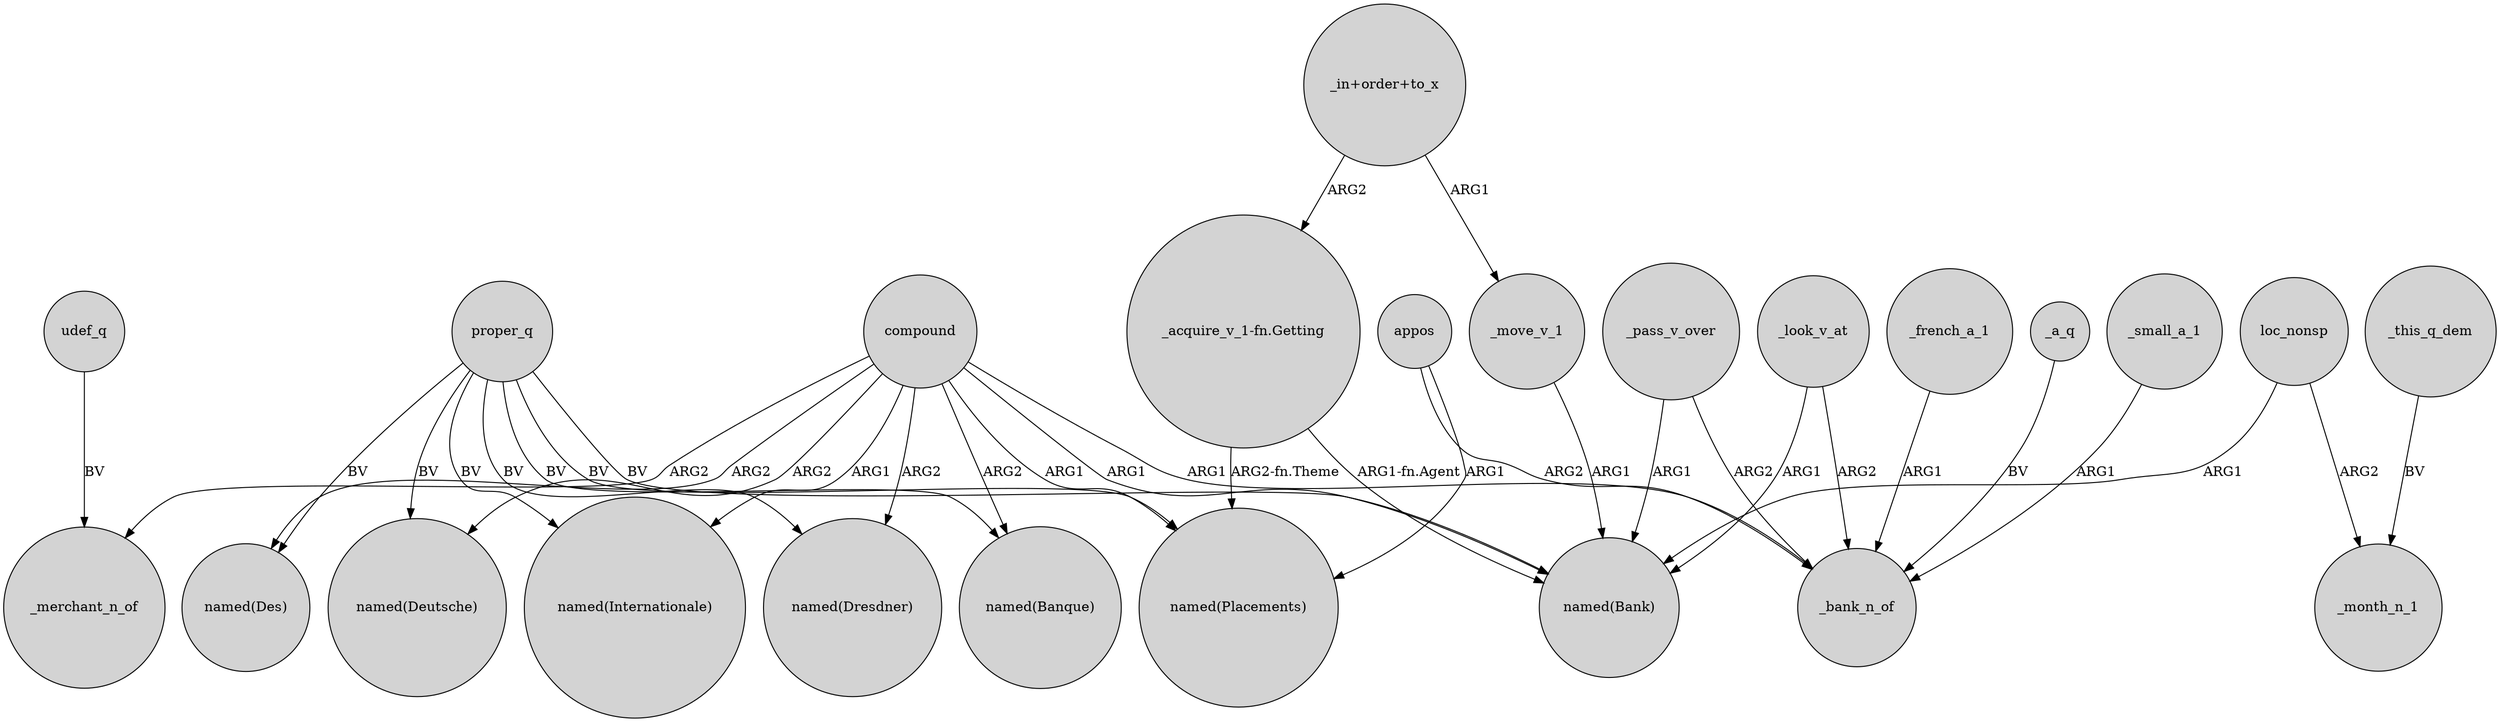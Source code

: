 digraph {
	node [shape=circle style=filled]
	"_acquire_v_1-fn.Getting" -> "named(Bank)" [label="ARG1-fn.Agent"]
	udef_q -> _merchant_n_of [label=BV]
	_move_v_1 -> "named(Bank)" [label=ARG1]
	compound -> "named(Internationale)" [label=ARG1]
	_pass_v_over -> _bank_n_of [label=ARG2]
	"_acquire_v_1-fn.Getting" -> "named(Placements)" [label="ARG2-fn.Theme"]
	appos -> _bank_n_of [label=ARG2]
	appos -> "named(Placements)" [label=ARG1]
	proper_q -> "named(Banque)" [label=BV]
	_this_q_dem -> _month_n_1 [label=BV]
	compound -> "named(Des)" [label=ARG2]
	compound -> _bank_n_of [label=ARG1]
	proper_q -> "named(Deutsche)" [label=BV]
	proper_q -> "named(Placements)" [label=BV]
	compound -> "named(Dresdner)" [label=ARG2]
	proper_q -> "named(Internationale)" [label=BV]
	_look_v_at -> "named(Bank)" [label=ARG1]
	"_in+order+to_x" -> _move_v_1 [label=ARG1]
	"_in+order+to_x" -> "_acquire_v_1-fn.Getting" [label=ARG2]
	proper_q -> "named(Bank)" [label=BV]
	compound -> "named(Deutsche)" [label=ARG2]
	_look_v_at -> _bank_n_of [label=ARG2]
	_pass_v_over -> "named(Bank)" [label=ARG1]
	proper_q -> "named(Dresdner)" [label=BV]
	loc_nonsp -> "named(Bank)" [label=ARG1]
	compound -> "named(Bank)" [label=ARG1]
	proper_q -> "named(Des)" [label=BV]
	compound -> "named(Placements)" [label=ARG1]
	_french_a_1 -> _bank_n_of [label=ARG1]
	compound -> "named(Banque)" [label=ARG2]
	loc_nonsp -> _month_n_1 [label=ARG2]
	compound -> _merchant_n_of [label=ARG2]
	_a_q -> _bank_n_of [label=BV]
	_small_a_1 -> _bank_n_of [label=ARG1]
}
